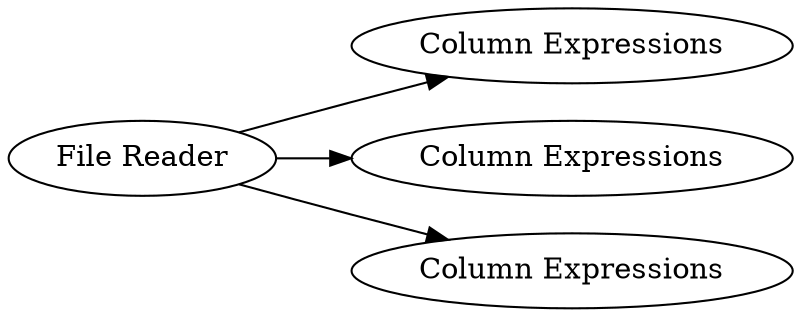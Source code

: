 digraph {
	1 -> 4
	1 -> 3
	1 -> 2
	1 [label="File Reader"]
	4 [label="Column Expressions"]
	3 [label="Column Expressions"]
	2 [label="Column Expressions"]
	rankdir=LR
}
